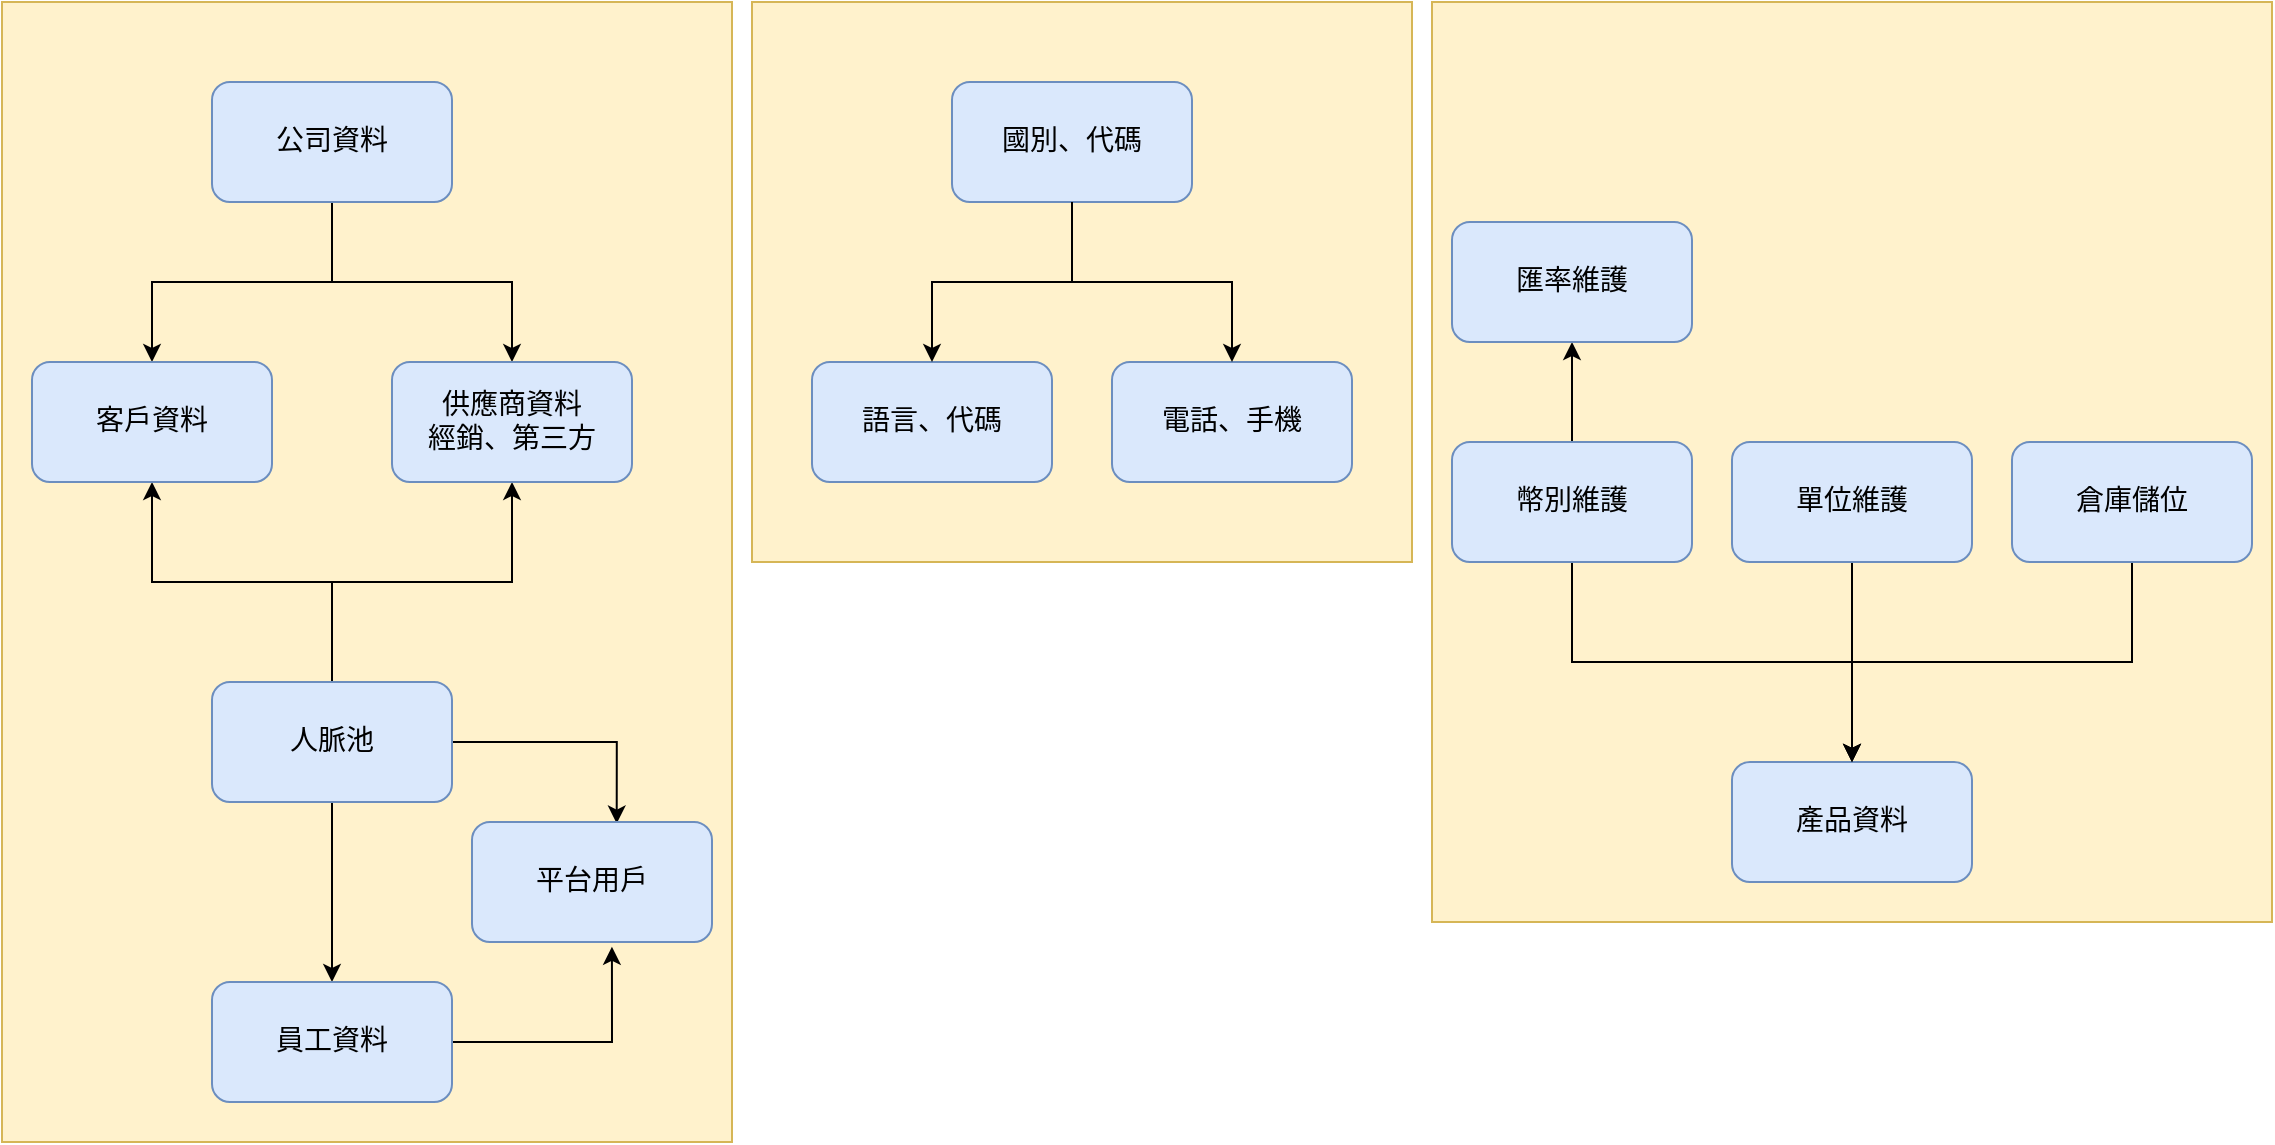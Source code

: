 <mxfile version="12.7.0" type="github">
  <diagram id="dHluvIDfJI8eCWZC6_ZO" name="第1頁">
    <mxGraphModel dx="1550" dy="787" grid="1" gridSize="10" guides="1" tooltips="1" connect="1" arrows="1" fold="1" page="1" pageScale="1" pageWidth="1169" pageHeight="827" math="0" shadow="0" extFonts="Noto Sans TC^https://fonts.googleapis.com/css?family=Noto+Sans+TC|Noto Sans^https://fonts.googleapis.com/css?family=Noto+Sans|Noto Sans CJK^https://fonts.googleapis.com/css?family=Noto+Sans+CJK">
      <root>
        <mxCell id="0"/>
        <mxCell id="1" parent="0"/>
        <mxCell id="3nu4yQQIkdFOfvOMgzIU-42" value="" style="rounded=0;whiteSpace=wrap;html=1;fillColor=#fff2cc;strokeColor=#d6b656;" vertex="1" parent="1">
          <mxGeometry x="740" y="30" width="420" height="460" as="geometry"/>
        </mxCell>
        <mxCell id="3nu4yQQIkdFOfvOMgzIU-41" value="" style="rounded=0;whiteSpace=wrap;html=1;fillColor=#fff2cc;strokeColor=#d6b656;" vertex="1" parent="1">
          <mxGeometry x="25" y="30" width="365" height="570" as="geometry"/>
        </mxCell>
        <mxCell id="3nu4yQQIkdFOfvOMgzIU-38" value="" style="rounded=0;whiteSpace=wrap;html=1;fillColor=#fff2cc;strokeColor=#d6b656;" vertex="1" parent="1">
          <mxGeometry x="400" y="30" width="330" height="280" as="geometry"/>
        </mxCell>
        <UserObject label="產品資料" link="https://kms.fineres.com/pages/viewpage.action?pageId=88654828" id="3nu4yQQIkdFOfvOMgzIU-4">
          <mxCell style="rounded=1;whiteSpace=wrap;html=1;fillColor=#dae8fc;strokeColor=#6c8ebf;fontFamily=Noto Sans TC;fontSize=14;" vertex="1" parent="1">
            <mxGeometry x="890" y="410" width="120" height="60" as="geometry"/>
          </mxCell>
        </UserObject>
        <mxCell id="3nu4yQQIkdFOfvOMgzIU-32" style="edgeStyle=orthogonalEdgeStyle;rounded=0;orthogonalLoop=1;jettySize=auto;html=1;" edge="1" parent="1" source="3nu4yQQIkdFOfvOMgzIU-19" target="3nu4yQQIkdFOfvOMgzIU-4">
          <mxGeometry relative="1" as="geometry"/>
        </mxCell>
        <UserObject label="單位維護" link="https://kms.fineres.com/pages/viewpage.action?pageId=88654828" id="3nu4yQQIkdFOfvOMgzIU-19">
          <mxCell style="rounded=1;whiteSpace=wrap;html=1;fillColor=#dae8fc;strokeColor=#6c8ebf;fontFamily=Noto Sans TC;fontSize=14;" vertex="1" parent="1">
            <mxGeometry x="890" y="250" width="120" height="60" as="geometry"/>
          </mxCell>
        </UserObject>
        <mxCell id="3nu4yQQIkdFOfvOMgzIU-8" value="" style="edgeStyle=orthogonalEdgeStyle;rounded=0;orthogonalLoop=1;jettySize=auto;html=1;" edge="1" parent="1" source="3nu4yQQIkdFOfvOMgzIU-2" target="3nu4yQQIkdFOfvOMgzIU-7">
          <mxGeometry relative="1" as="geometry"/>
        </mxCell>
        <mxCell id="3nu4yQQIkdFOfvOMgzIU-12" style="edgeStyle=orthogonalEdgeStyle;rounded=0;orthogonalLoop=1;jettySize=auto;html=1;entryX=0.603;entryY=0.013;entryDx=0;entryDy=0;entryPerimeter=0;" edge="1" parent="1" source="3nu4yQQIkdFOfvOMgzIU-2" target="3nu4yQQIkdFOfvOMgzIU-9">
          <mxGeometry relative="1" as="geometry"/>
        </mxCell>
        <mxCell id="3nu4yQQIkdFOfvOMgzIU-17" style="edgeStyle=orthogonalEdgeStyle;rounded=0;orthogonalLoop=1;jettySize=auto;html=1;entryX=0.5;entryY=1;entryDx=0;entryDy=0;" edge="1" parent="1" source="3nu4yQQIkdFOfvOMgzIU-2" target="3nu4yQQIkdFOfvOMgzIU-13">
          <mxGeometry relative="1" as="geometry"/>
        </mxCell>
        <mxCell id="3nu4yQQIkdFOfvOMgzIU-18" style="edgeStyle=orthogonalEdgeStyle;rounded=0;orthogonalLoop=1;jettySize=auto;html=1;entryX=0.5;entryY=1;entryDx=0;entryDy=0;" edge="1" parent="1" source="3nu4yQQIkdFOfvOMgzIU-2" target="3nu4yQQIkdFOfvOMgzIU-15">
          <mxGeometry relative="1" as="geometry"/>
        </mxCell>
        <UserObject label="人脈池" link="https://kms.fineres.com/pages/viewpage.action?pageId=88654828" id="3nu4yQQIkdFOfvOMgzIU-2">
          <mxCell style="rounded=1;whiteSpace=wrap;html=1;fillColor=#dae8fc;strokeColor=#6c8ebf;fontFamily=Noto Sans TC;fontSize=14;" vertex="1" parent="1">
            <mxGeometry x="130" y="370" width="120" height="60" as="geometry"/>
          </mxCell>
        </UserObject>
        <mxCell id="3nu4yQQIkdFOfvOMgzIU-11" style="edgeStyle=orthogonalEdgeStyle;rounded=0;orthogonalLoop=1;jettySize=auto;html=1;entryX=0.583;entryY=1.04;entryDx=0;entryDy=0;entryPerimeter=0;" edge="1" parent="1" source="3nu4yQQIkdFOfvOMgzIU-7" target="3nu4yQQIkdFOfvOMgzIU-9">
          <mxGeometry relative="1" as="geometry"/>
        </mxCell>
        <UserObject label="員工資料" link="https://kms.fineres.com/pages/viewpage.action?pageId=88654828" id="3nu4yQQIkdFOfvOMgzIU-7">
          <mxCell style="rounded=1;whiteSpace=wrap;html=1;fillColor=#dae8fc;strokeColor=#6c8ebf;fontFamily=Noto Sans TC;fontSize=14;" vertex="1" parent="1">
            <mxGeometry x="130" y="520" width="120" height="60" as="geometry"/>
          </mxCell>
        </UserObject>
        <mxCell id="3nu4yQQIkdFOfvOMgzIU-14" value="" style="edgeStyle=orthogonalEdgeStyle;rounded=0;orthogonalLoop=1;jettySize=auto;html=1;" edge="1" parent="1" source="3nu4yQQIkdFOfvOMgzIU-1" target="3nu4yQQIkdFOfvOMgzIU-13">
          <mxGeometry relative="1" as="geometry"/>
        </mxCell>
        <mxCell id="3nu4yQQIkdFOfvOMgzIU-16" style="edgeStyle=orthogonalEdgeStyle;rounded=0;orthogonalLoop=1;jettySize=auto;html=1;" edge="1" parent="1" source="3nu4yQQIkdFOfvOMgzIU-1" target="3nu4yQQIkdFOfvOMgzIU-15">
          <mxGeometry relative="1" as="geometry"/>
        </mxCell>
        <UserObject label="公司資料" link="https://kms.fineres.com/pages/viewpage.action?pageId=88654828" id="3nu4yQQIkdFOfvOMgzIU-1">
          <mxCell style="rounded=1;whiteSpace=wrap;html=1;fillColor=#dae8fc;strokeColor=#6c8ebf;fontFamily=Noto Sans TC;fontSize=14;" vertex="1" parent="1">
            <mxGeometry x="130" y="70" width="120" height="60" as="geometry"/>
          </mxCell>
        </UserObject>
        <UserObject label="客戶資料" link="https://kms.fineres.com/pages/viewpage.action?pageId=88654828" id="3nu4yQQIkdFOfvOMgzIU-13">
          <mxCell style="rounded=1;whiteSpace=wrap;html=1;fillColor=#dae8fc;strokeColor=#6c8ebf;fontFamily=Noto Sans TC;fontSize=14;" vertex="1" parent="1">
            <mxGeometry x="40" y="210" width="120" height="60" as="geometry"/>
          </mxCell>
        </UserObject>
        <UserObject label="平台用戶" link="https://kms.fineres.com/pages/viewpage.action?pageId=88654828" id="3nu4yQQIkdFOfvOMgzIU-9">
          <mxCell style="rounded=1;whiteSpace=wrap;html=1;fillColor=#dae8fc;strokeColor=#6c8ebf;fontFamily=Noto Sans TC;fontSize=14;" vertex="1" parent="1">
            <mxGeometry x="260" y="440" width="120" height="60" as="geometry"/>
          </mxCell>
        </UserObject>
        <UserObject label="供應商資料&lt;br&gt;經銷、第三方" link="https://kms.fineres.com/pages/viewpage.action?pageId=88654828" id="3nu4yQQIkdFOfvOMgzIU-15">
          <mxCell style="rounded=1;whiteSpace=wrap;html=1;fillColor=#dae8fc;strokeColor=#6c8ebf;fontFamily=Noto Sans TC;fontSize=14;" vertex="1" parent="1">
            <mxGeometry x="220" y="210" width="120" height="60" as="geometry"/>
          </mxCell>
        </UserObject>
        <mxCell id="3nu4yQQIkdFOfvOMgzIU-26" value="" style="edgeStyle=orthogonalEdgeStyle;rounded=0;orthogonalLoop=1;jettySize=auto;html=1;" edge="1" parent="1" source="3nu4yQQIkdFOfvOMgzIU-21" target="3nu4yQQIkdFOfvOMgzIU-25">
          <mxGeometry relative="1" as="geometry"/>
        </mxCell>
        <mxCell id="3nu4yQQIkdFOfvOMgzIU-31" style="edgeStyle=orthogonalEdgeStyle;rounded=0;orthogonalLoop=1;jettySize=auto;html=1;" edge="1" parent="1" source="3nu4yQQIkdFOfvOMgzIU-21" target="3nu4yQQIkdFOfvOMgzIU-4">
          <mxGeometry relative="1" as="geometry">
            <Array as="points">
              <mxPoint x="810" y="360"/>
              <mxPoint x="950" y="360"/>
            </Array>
          </mxGeometry>
        </mxCell>
        <UserObject label="幣別維護" link="https://kms.fineres.com/pages/viewpage.action?pageId=88654828" id="3nu4yQQIkdFOfvOMgzIU-21">
          <mxCell style="rounded=1;whiteSpace=wrap;html=1;fillColor=#dae8fc;strokeColor=#6c8ebf;fontFamily=Noto Sans TC;fontSize=14;" vertex="1" parent="1">
            <mxGeometry x="750" y="250" width="120" height="60" as="geometry"/>
          </mxCell>
        </UserObject>
        <UserObject label="匯率維護" link="https://kms.fineres.com/pages/viewpage.action?pageId=88654828" id="3nu4yQQIkdFOfvOMgzIU-25">
          <mxCell style="rounded=1;whiteSpace=wrap;html=1;fillColor=#dae8fc;strokeColor=#6c8ebf;fontFamily=Noto Sans TC;fontSize=14;" vertex="1" parent="1">
            <mxGeometry x="750" y="140" width="120" height="60" as="geometry"/>
          </mxCell>
        </UserObject>
        <mxCell id="3nu4yQQIkdFOfvOMgzIU-34" style="edgeStyle=orthogonalEdgeStyle;rounded=0;orthogonalLoop=1;jettySize=auto;html=1;entryX=0.5;entryY=0;entryDx=0;entryDy=0;" edge="1" parent="1" source="3nu4yQQIkdFOfvOMgzIU-29" target="3nu4yQQIkdFOfvOMgzIU-4">
          <mxGeometry relative="1" as="geometry">
            <Array as="points">
              <mxPoint x="1090" y="360"/>
              <mxPoint x="950" y="360"/>
            </Array>
          </mxGeometry>
        </mxCell>
        <UserObject label="倉庫儲位" link="https://kms.fineres.com/pages/viewpage.action?pageId=88654828" id="3nu4yQQIkdFOfvOMgzIU-29">
          <mxCell style="rounded=1;whiteSpace=wrap;html=1;fillColor=#dae8fc;strokeColor=#6c8ebf;fontFamily=Noto Sans TC;fontSize=14;" vertex="1" parent="1">
            <mxGeometry x="1030" y="250" width="120" height="60" as="geometry"/>
          </mxCell>
        </UserObject>
        <mxCell id="3nu4yQQIkdFOfvOMgzIU-37" value="" style="group" vertex="1" connectable="0" parent="1">
          <mxGeometry x="430" y="70" width="270" height="200" as="geometry"/>
        </mxCell>
        <UserObject label="國別、代碼" link="https://kms.fineres.com/pages/viewpage.action?pageId=88654828" id="3nu4yQQIkdFOfvOMgzIU-22">
          <mxCell style="rounded=1;whiteSpace=wrap;html=1;fillColor=#dae8fc;strokeColor=#6c8ebf;fontFamily=Noto Sans TC;fontSize=14;" vertex="1" parent="3nu4yQQIkdFOfvOMgzIU-37">
            <mxGeometry x="70" width="120" height="60" as="geometry"/>
          </mxCell>
        </UserObject>
        <UserObject label="語言、代碼" link="https://kms.fineres.com/pages/viewpage.action?pageId=88654828" id="3nu4yQQIkdFOfvOMgzIU-23">
          <mxCell style="rounded=1;whiteSpace=wrap;html=1;fillColor=#dae8fc;strokeColor=#6c8ebf;fontFamily=Noto Sans TC;fontSize=14;" vertex="1" parent="3nu4yQQIkdFOfvOMgzIU-37">
            <mxGeometry y="140" width="120" height="60" as="geometry"/>
          </mxCell>
        </UserObject>
        <mxCell id="3nu4yQQIkdFOfvOMgzIU-35" style="edgeStyle=orthogonalEdgeStyle;rounded=0;orthogonalLoop=1;jettySize=auto;html=1;entryX=0.5;entryY=0;entryDx=0;entryDy=0;" edge="1" parent="3nu4yQQIkdFOfvOMgzIU-37" source="3nu4yQQIkdFOfvOMgzIU-22" target="3nu4yQQIkdFOfvOMgzIU-23">
          <mxGeometry relative="1" as="geometry"/>
        </mxCell>
        <UserObject label="電話、手機" link="https://kms.fineres.com/pages/viewpage.action?pageId=88654828" id="3nu4yQQIkdFOfvOMgzIU-24">
          <mxCell style="rounded=1;whiteSpace=wrap;html=1;fillColor=#dae8fc;strokeColor=#6c8ebf;fontFamily=Noto Sans TC;fontSize=14;" vertex="1" parent="3nu4yQQIkdFOfvOMgzIU-37">
            <mxGeometry x="150" y="140" width="120" height="60" as="geometry"/>
          </mxCell>
        </UserObject>
        <mxCell id="3nu4yQQIkdFOfvOMgzIU-36" style="edgeStyle=orthogonalEdgeStyle;rounded=0;orthogonalLoop=1;jettySize=auto;html=1;" edge="1" parent="3nu4yQQIkdFOfvOMgzIU-37" source="3nu4yQQIkdFOfvOMgzIU-22" target="3nu4yQQIkdFOfvOMgzIU-24">
          <mxGeometry relative="1" as="geometry"/>
        </mxCell>
      </root>
    </mxGraphModel>
  </diagram>
</mxfile>
